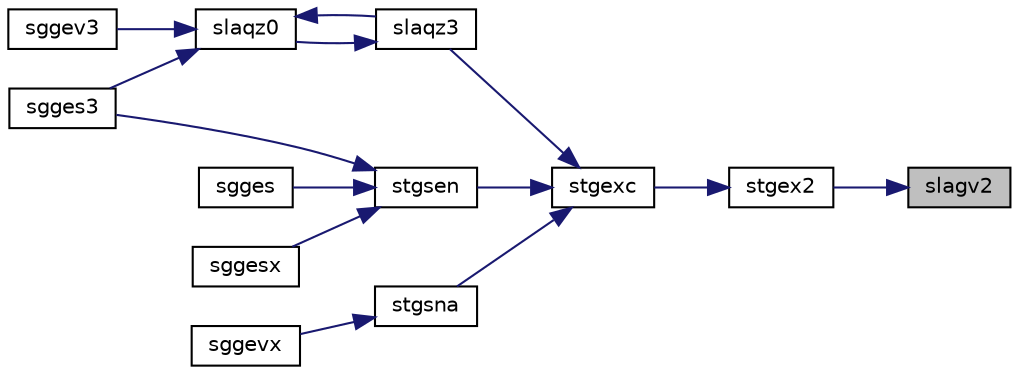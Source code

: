 digraph "slagv2"
{
 // LATEX_PDF_SIZE
  edge [fontname="Helvetica",fontsize="10",labelfontname="Helvetica",labelfontsize="10"];
  node [fontname="Helvetica",fontsize="10",shape=record];
  rankdir="RL";
  Node1 [label="slagv2",height=0.2,width=0.4,color="black", fillcolor="grey75", style="filled", fontcolor="black",tooltip="SLAGV2 computes the Generalized Schur factorization of a real 2-by-2 matrix pencil (A,..."];
  Node1 -> Node2 [dir="back",color="midnightblue",fontsize="10",style="solid",fontname="Helvetica"];
  Node2 [label="stgex2",height=0.2,width=0.4,color="black", fillcolor="white", style="filled",URL="$stgex2_8f.html#a291b344e4ed84af6cdba9a6d1efce24b",tooltip="STGEX2 swaps adjacent diagonal blocks in an upper (quasi) triangular matrix pair by an orthogonal equ..."];
  Node2 -> Node3 [dir="back",color="midnightblue",fontsize="10",style="solid",fontname="Helvetica"];
  Node3 [label="stgexc",height=0.2,width=0.4,color="black", fillcolor="white", style="filled",URL="$stgexc_8f.html#a1af98b467b76dca2231f57debae966c5",tooltip="STGEXC"];
  Node3 -> Node4 [dir="back",color="midnightblue",fontsize="10",style="solid",fontname="Helvetica"];
  Node4 [label="slaqz3",height=0.2,width=0.4,color="black", fillcolor="white", style="filled",URL="$slaqz3_8f.html#a8dad4aabc60c0b1cdc76901db8f195e2",tooltip="SLAQZ3"];
  Node4 -> Node5 [dir="back",color="midnightblue",fontsize="10",style="solid",fontname="Helvetica"];
  Node5 [label="slaqz0",height=0.2,width=0.4,color="black", fillcolor="white", style="filled",URL="$slaqz0_8f.html#ad7e1d2d77ede5cb50a673445ea956f49",tooltip="SLAQZ0"];
  Node5 -> Node6 [dir="back",color="midnightblue",fontsize="10",style="solid",fontname="Helvetica"];
  Node6 [label="sgges3",height=0.2,width=0.4,color="black", fillcolor="white", style="filled",URL="$sgges3_8f.html#aa38a73620b45cbe5a9b1803351a28dbb",tooltip="SGGES3 computes the eigenvalues, the Schur form, and, optionally, the matrix of Schur vectors for GE ..."];
  Node5 -> Node7 [dir="back",color="midnightblue",fontsize="10",style="solid",fontname="Helvetica"];
  Node7 [label="sggev3",height=0.2,width=0.4,color="black", fillcolor="white", style="filled",URL="$sggev3_8f.html#a7c33384acda01bd5c62e87213eb2f2f9",tooltip="SGGEV3 computes the eigenvalues and, optionally, the left and/or right eigenvectors for GE matrices (..."];
  Node5 -> Node4 [dir="back",color="midnightblue",fontsize="10",style="solid",fontname="Helvetica"];
  Node3 -> Node8 [dir="back",color="midnightblue",fontsize="10",style="solid",fontname="Helvetica"];
  Node8 [label="stgsen",height=0.2,width=0.4,color="black", fillcolor="white", style="filled",URL="$stgsen_8f.html#a4f229aaf6520b747952147327f94a0d3",tooltip="STGSEN"];
  Node8 -> Node9 [dir="back",color="midnightblue",fontsize="10",style="solid",fontname="Helvetica"];
  Node9 [label="sgges",height=0.2,width=0.4,color="black", fillcolor="white", style="filled",URL="$sgges_8f.html#a6a36f16104f3f8ae8e499cc7efaa2195",tooltip="SGGES computes the eigenvalues, the Schur form, and, optionally, the matrix of Schur vectors for GE m..."];
  Node8 -> Node6 [dir="back",color="midnightblue",fontsize="10",style="solid",fontname="Helvetica"];
  Node8 -> Node10 [dir="back",color="midnightblue",fontsize="10",style="solid",fontname="Helvetica"];
  Node10 [label="sggesx",height=0.2,width=0.4,color="black", fillcolor="white", style="filled",URL="$sggesx_8f.html#ac04eec62b6a153d74e425961e9704fde",tooltip="SGGESX computes the eigenvalues, the Schur form, and, optionally, the matrix of Schur vectors for GE ..."];
  Node3 -> Node11 [dir="back",color="midnightblue",fontsize="10",style="solid",fontname="Helvetica"];
  Node11 [label="stgsna",height=0.2,width=0.4,color="black", fillcolor="white", style="filled",URL="$stgsna_8f.html#a4288220546abeaa11e0fa24d99dae391",tooltip="STGSNA"];
  Node11 -> Node12 [dir="back",color="midnightblue",fontsize="10",style="solid",fontname="Helvetica"];
  Node12 [label="sggevx",height=0.2,width=0.4,color="black", fillcolor="white", style="filled",URL="$sggevx_8f.html#a47ddf03d427ec3f9346253132c26cf96",tooltip="SGGEVX computes the eigenvalues and, optionally, the left and/or right eigenvectors for GE matrices"];
}
